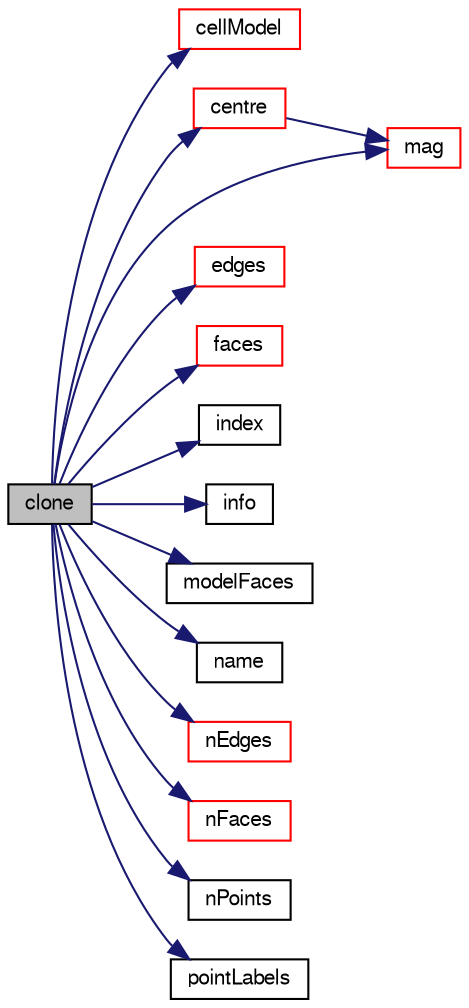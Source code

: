 digraph "clone"
{
  bgcolor="transparent";
  edge [fontname="FreeSans",fontsize="10",labelfontname="FreeSans",labelfontsize="10"];
  node [fontname="FreeSans",fontsize="10",shape=record];
  rankdir="LR";
  Node611 [label="clone",height=0.2,width=0.4,color="black", fillcolor="grey75", style="filled", fontcolor="black"];
  Node611 -> Node612 [color="midnightblue",fontsize="10",style="solid",fontname="FreeSans"];
  Node612 [label="cellModel",height=0.2,width=0.4,color="red",URL="$a27198.html#a085357b9a0cf7ca32f77de1f1ac83d5f",tooltip="Construct from Istream. "];
  Node611 -> Node915 [color="midnightblue",fontsize="10",style="solid",fontname="FreeSans"];
  Node915 [label="centre",height=0.2,width=0.4,color="red",URL="$a27198.html#a52ad19d0c241f60db9a8a34608bf2f66",tooltip="Vector centroid. "];
  Node915 -> Node916 [color="midnightblue",fontsize="10",style="solid",fontname="FreeSans"];
  Node916 [label="mag",height=0.2,width=0.4,color="red",URL="$a27198.html#a9303595a7a8918e4571a3211d52ef164",tooltip="Cell volume. "];
  Node611 -> Node917 [color="midnightblue",fontsize="10",style="solid",fontname="FreeSans"];
  Node917 [label="edges",height=0.2,width=0.4,color="red",URL="$a27198.html#a28d30dc09002489e5d5569449c806045",tooltip="Return list of edges. "];
  Node611 -> Node918 [color="midnightblue",fontsize="10",style="solid",fontname="FreeSans"];
  Node918 [label="faces",height=0.2,width=0.4,color="red",URL="$a27198.html#a85cb141831e2fbbf91a325d6e1a92cde",tooltip="Return list of faces. "];
  Node611 -> Node919 [color="midnightblue",fontsize="10",style="solid",fontname="FreeSans"];
  Node919 [label="index",height=0.2,width=0.4,color="black",URL="$a27198.html#a4a438520bb14406481732edc13c119c7",tooltip="Return index of model in the model list. "];
  Node611 -> Node920 [color="midnightblue",fontsize="10",style="solid",fontname="FreeSans"];
  Node920 [label="info",height=0.2,width=0.4,color="black",URL="$a27198.html#a3c25e165f88edd5c7c930804218e6ae6",tooltip="Return info proxy. "];
  Node611 -> Node916 [color="midnightblue",fontsize="10",style="solid",fontname="FreeSans"];
  Node611 -> Node921 [color="midnightblue",fontsize="10",style="solid",fontname="FreeSans"];
  Node921 [label="modelFaces",height=0.2,width=0.4,color="black",URL="$a27198.html#af0eb360283041e2aa1cfda23bdefa6e8",tooltip="Return a raw list of model faces. "];
  Node611 -> Node922 [color="midnightblue",fontsize="10",style="solid",fontname="FreeSans"];
  Node922 [label="name",height=0.2,width=0.4,color="black",URL="$a27198.html#a51ae053ef677d6c2d35ce01b46089706",tooltip="Return model name. "];
  Node611 -> Node923 [color="midnightblue",fontsize="10",style="solid",fontname="FreeSans"];
  Node923 [label="nEdges",height=0.2,width=0.4,color="red",URL="$a27198.html#a086513bcff1a3f1684e1a3879dd90deb",tooltip="Return number of edges. "];
  Node611 -> Node924 [color="midnightblue",fontsize="10",style="solid",fontname="FreeSans"];
  Node924 [label="nFaces",height=0.2,width=0.4,color="red",URL="$a27198.html#abe602c985a3c9ffa67176e969e77ca6f",tooltip="Return number of faces. "];
  Node611 -> Node925 [color="midnightblue",fontsize="10",style="solid",fontname="FreeSans"];
  Node925 [label="nPoints",height=0.2,width=0.4,color="black",URL="$a27198.html#a1c886a784a597459dbf2d9470798e9dd",tooltip="Return number of points. "];
  Node611 -> Node926 [color="midnightblue",fontsize="10",style="solid",fontname="FreeSans"];
  Node926 [label="pointLabels",height=0.2,width=0.4,color="black",URL="$a17900.html#aafc97bd3a6facab0b236019a6f5210ce"];
}
